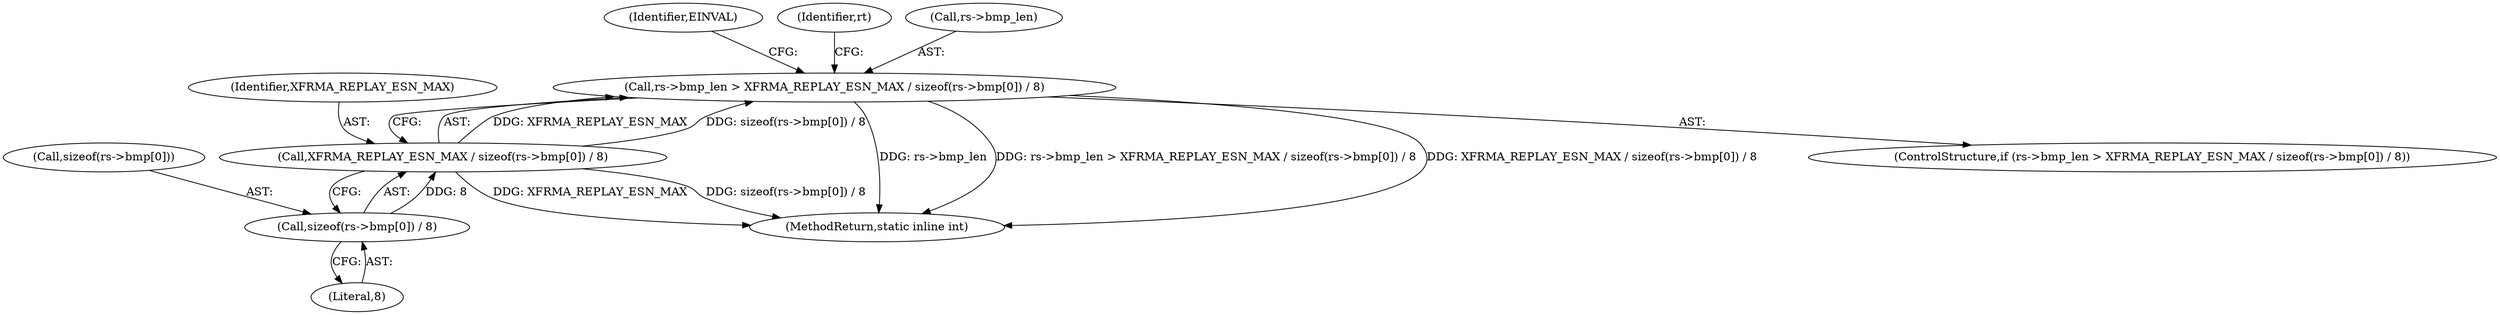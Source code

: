 digraph "0_linux_ecd7918745234e423dd87fcc0c077da557909720@API" {
"1000129" [label="(Call,rs->bmp_len > XFRMA_REPLAY_ESN_MAX / sizeof(rs->bmp[0]) / 8)"];
"1000133" [label="(Call,XFRMA_REPLAY_ESN_MAX / sizeof(rs->bmp[0]) / 8)"];
"1000135" [label="(Call,sizeof(rs->bmp[0]) / 8)"];
"1000189" [label="(MethodReturn,static inline int)"];
"1000142" [label="(Literal,8)"];
"1000133" [label="(Call,XFRMA_REPLAY_ESN_MAX / sizeof(rs->bmp[0]) / 8)"];
"1000134" [label="(Identifier,XFRMA_REPLAY_ESN_MAX)"];
"1000145" [label="(Identifier,EINVAL)"];
"1000150" [label="(Identifier,rt)"];
"1000135" [label="(Call,sizeof(rs->bmp[0]) / 8)"];
"1000136" [label="(Call,sizeof(rs->bmp[0]))"];
"1000130" [label="(Call,rs->bmp_len)"];
"1000129" [label="(Call,rs->bmp_len > XFRMA_REPLAY_ESN_MAX / sizeof(rs->bmp[0]) / 8)"];
"1000128" [label="(ControlStructure,if (rs->bmp_len > XFRMA_REPLAY_ESN_MAX / sizeof(rs->bmp[0]) / 8))"];
"1000129" -> "1000128"  [label="AST: "];
"1000129" -> "1000133"  [label="CFG: "];
"1000130" -> "1000129"  [label="AST: "];
"1000133" -> "1000129"  [label="AST: "];
"1000145" -> "1000129"  [label="CFG: "];
"1000150" -> "1000129"  [label="CFG: "];
"1000129" -> "1000189"  [label="DDG: rs->bmp_len"];
"1000129" -> "1000189"  [label="DDG: rs->bmp_len > XFRMA_REPLAY_ESN_MAX / sizeof(rs->bmp[0]) / 8"];
"1000129" -> "1000189"  [label="DDG: XFRMA_REPLAY_ESN_MAX / sizeof(rs->bmp[0]) / 8"];
"1000133" -> "1000129"  [label="DDG: XFRMA_REPLAY_ESN_MAX"];
"1000133" -> "1000129"  [label="DDG: sizeof(rs->bmp[0]) / 8"];
"1000133" -> "1000135"  [label="CFG: "];
"1000134" -> "1000133"  [label="AST: "];
"1000135" -> "1000133"  [label="AST: "];
"1000133" -> "1000189"  [label="DDG: XFRMA_REPLAY_ESN_MAX"];
"1000133" -> "1000189"  [label="DDG: sizeof(rs->bmp[0]) / 8"];
"1000135" -> "1000133"  [label="DDG: 8"];
"1000135" -> "1000142"  [label="CFG: "];
"1000136" -> "1000135"  [label="AST: "];
"1000142" -> "1000135"  [label="AST: "];
}
